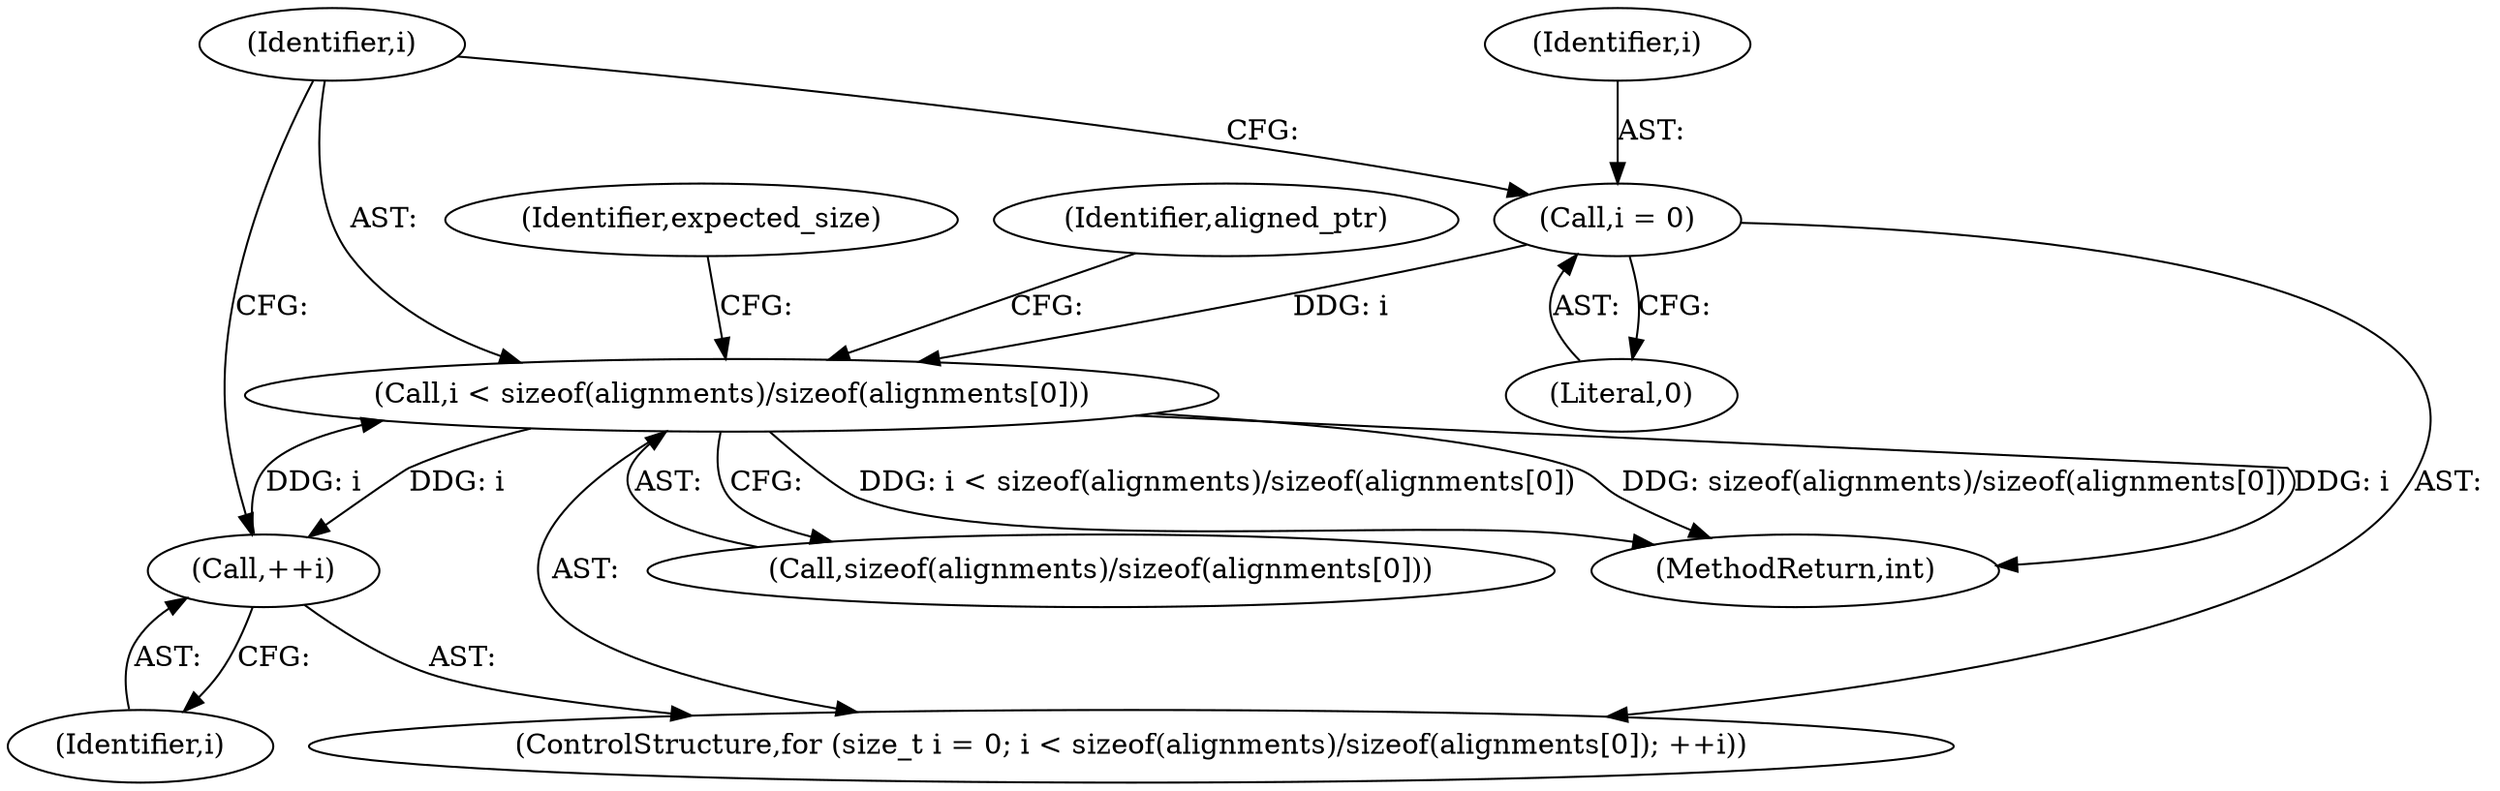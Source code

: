 digraph "0_Android_e9e44f797742f52996ebf307740dad58c28fd9b5_0@API" {
"1000130" [label="(Call,i < sizeof(alignments)/sizeof(alignments[0]))"];
"1000139" [label="(Call,++i)"];
"1000130" [label="(Call,i < sizeof(alignments)/sizeof(alignments[0]))"];
"1000127" [label="(Call,i = 0)"];
"1000501" [label="(MethodReturn,int)"];
"1000130" [label="(Call,i < sizeof(alignments)/sizeof(alignments[0]))"];
"1000127" [label="(Call,i = 0)"];
"1000125" [label="(ControlStructure,for (size_t i = 0; i < sizeof(alignments)/sizeof(alignments[0]); ++i))"];
"1000176" [label="(Identifier,expected_size)"];
"1000140" [label="(Identifier,i)"];
"1000144" [label="(Identifier,aligned_ptr)"];
"1000131" [label="(Identifier,i)"];
"1000129" [label="(Literal,0)"];
"1000128" [label="(Identifier,i)"];
"1000132" [label="(Call,sizeof(alignments)/sizeof(alignments[0]))"];
"1000139" [label="(Call,++i)"];
"1000130" -> "1000125"  [label="AST: "];
"1000130" -> "1000132"  [label="CFG: "];
"1000131" -> "1000130"  [label="AST: "];
"1000132" -> "1000130"  [label="AST: "];
"1000144" -> "1000130"  [label="CFG: "];
"1000176" -> "1000130"  [label="CFG: "];
"1000130" -> "1000501"  [label="DDG: i < sizeof(alignments)/sizeof(alignments[0])"];
"1000130" -> "1000501"  [label="DDG: sizeof(alignments)/sizeof(alignments[0])"];
"1000130" -> "1000501"  [label="DDG: i"];
"1000139" -> "1000130"  [label="DDG: i"];
"1000127" -> "1000130"  [label="DDG: i"];
"1000130" -> "1000139"  [label="DDG: i"];
"1000139" -> "1000125"  [label="AST: "];
"1000139" -> "1000140"  [label="CFG: "];
"1000140" -> "1000139"  [label="AST: "];
"1000131" -> "1000139"  [label="CFG: "];
"1000127" -> "1000125"  [label="AST: "];
"1000127" -> "1000129"  [label="CFG: "];
"1000128" -> "1000127"  [label="AST: "];
"1000129" -> "1000127"  [label="AST: "];
"1000131" -> "1000127"  [label="CFG: "];
}
